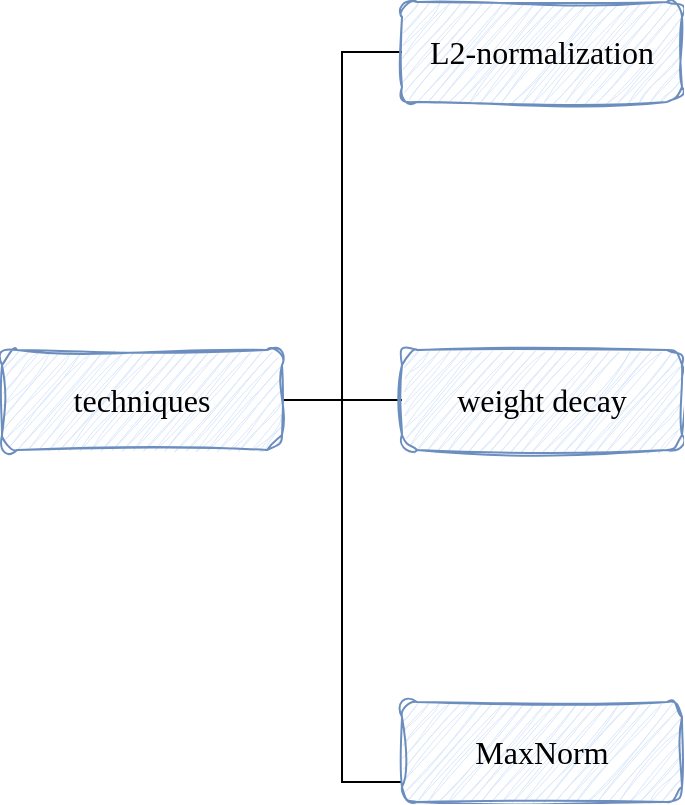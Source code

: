 <mxfile version="20.8.3" type="github">
  <diagram id="fAA8KP4As-wqJSzxBx1F" name="第 1 页">
    <mxGraphModel dx="1050" dy="549" grid="1" gridSize="10" guides="1" tooltips="1" connect="1" arrows="1" fold="1" page="1" pageScale="1" pageWidth="1169" pageHeight="827" math="0" shadow="0">
      <root>
        <mxCell id="0" />
        <mxCell id="1" parent="0" />
        <mxCell id="Io1KwBM28sgN_Z0KbYMu-30" value="" style="edgeStyle=orthogonalEdgeStyle;rounded=0;orthogonalLoop=1;jettySize=auto;html=1;strokeColor=#000000;fontFamily=Georgia;fontSize=16;endArrow=none;endFill=0;" edge="1" parent="1" source="Io1KwBM28sgN_Z0KbYMu-14" target="Io1KwBM28sgN_Z0KbYMu-29">
          <mxGeometry relative="1" as="geometry" />
        </mxCell>
        <mxCell id="Io1KwBM28sgN_Z0KbYMu-31" value="" style="edgeStyle=orthogonalEdgeStyle;rounded=0;orthogonalLoop=1;jettySize=auto;html=1;strokeColor=#000000;fontFamily=Georgia;fontSize=16;endArrow=none;endFill=0;" edge="1" parent="1" source="Io1KwBM28sgN_Z0KbYMu-14" target="Io1KwBM28sgN_Z0KbYMu-29">
          <mxGeometry relative="1" as="geometry" />
        </mxCell>
        <mxCell id="Io1KwBM28sgN_Z0KbYMu-33" value="" style="edgeStyle=orthogonalEdgeStyle;rounded=0;orthogonalLoop=1;jettySize=auto;html=1;strokeColor=#000000;fontFamily=Georgia;fontSize=16;endArrow=none;endFill=0;exitX=1;exitY=0.5;exitDx=0;exitDy=0;" edge="1" parent="1" source="Io1KwBM28sgN_Z0KbYMu-14" target="Io1KwBM28sgN_Z0KbYMu-32">
          <mxGeometry relative="1" as="geometry">
            <mxPoint x="350" y="210" as="sourcePoint" />
            <Array as="points">
              <mxPoint x="210" y="359" />
              <mxPoint x="210" y="550" />
            </Array>
          </mxGeometry>
        </mxCell>
        <mxCell id="Io1KwBM28sgN_Z0KbYMu-34" style="edgeStyle=orthogonalEdgeStyle;rounded=0;orthogonalLoop=1;jettySize=auto;html=1;exitX=1;exitY=0.5;exitDx=0;exitDy=0;entryX=0;entryY=0.5;entryDx=0;entryDy=0;strokeColor=#000000;fontFamily=Georgia;fontSize=16;endArrow=none;endFill=0;" edge="1" parent="1" source="Io1KwBM28sgN_Z0KbYMu-14" target="Io1KwBM28sgN_Z0KbYMu-23">
          <mxGeometry relative="1" as="geometry" />
        </mxCell>
        <mxCell id="Io1KwBM28sgN_Z0KbYMu-14" value="techniques" style="whiteSpace=wrap;html=1;align=center;verticalAlign=middle;treeFolding=1;treeMoving=1;sketch=1;fontFamily=Georgia;fontSize=16;curveFitting=1;jiggle=2;fillColor=#dae8fc;strokeColor=#6c8ebf;rounded=1;" vertex="1" parent="1">
          <mxGeometry x="40" y="334" width="140" height="50" as="geometry" />
        </mxCell>
        <mxCell id="Io1KwBM28sgN_Z0KbYMu-23" value="L2-normalization" style="whiteSpace=wrap;html=1;align=center;verticalAlign=middle;treeFolding=1;treeMoving=1;sketch=1;fontFamily=Georgia;fontSize=16;curveFitting=1;jiggle=2;fillColor=#dae8fc;strokeColor=#6c8ebf;rounded=1;" vertex="1" parent="1">
          <mxGeometry x="240" y="160" width="140" height="50" as="geometry" />
        </mxCell>
        <mxCell id="Io1KwBM28sgN_Z0KbYMu-29" value="weight decay" style="whiteSpace=wrap;html=1;align=center;verticalAlign=middle;treeFolding=1;treeMoving=1;sketch=1;fontFamily=Georgia;fontSize=16;curveFitting=1;jiggle=2;fillColor=#dae8fc;strokeColor=#6c8ebf;rounded=1;" vertex="1" parent="1">
          <mxGeometry x="240" y="334" width="140" height="50" as="geometry" />
        </mxCell>
        <mxCell id="Io1KwBM28sgN_Z0KbYMu-32" value="MaxNorm" style="whiteSpace=wrap;html=1;align=center;verticalAlign=middle;treeFolding=1;treeMoving=1;sketch=1;fontFamily=Georgia;fontSize=16;curveFitting=1;jiggle=2;fillColor=#dae8fc;strokeColor=#6c8ebf;rounded=1;" vertex="1" parent="1">
          <mxGeometry x="240" y="510" width="140" height="50" as="geometry" />
        </mxCell>
      </root>
    </mxGraphModel>
  </diagram>
</mxfile>
